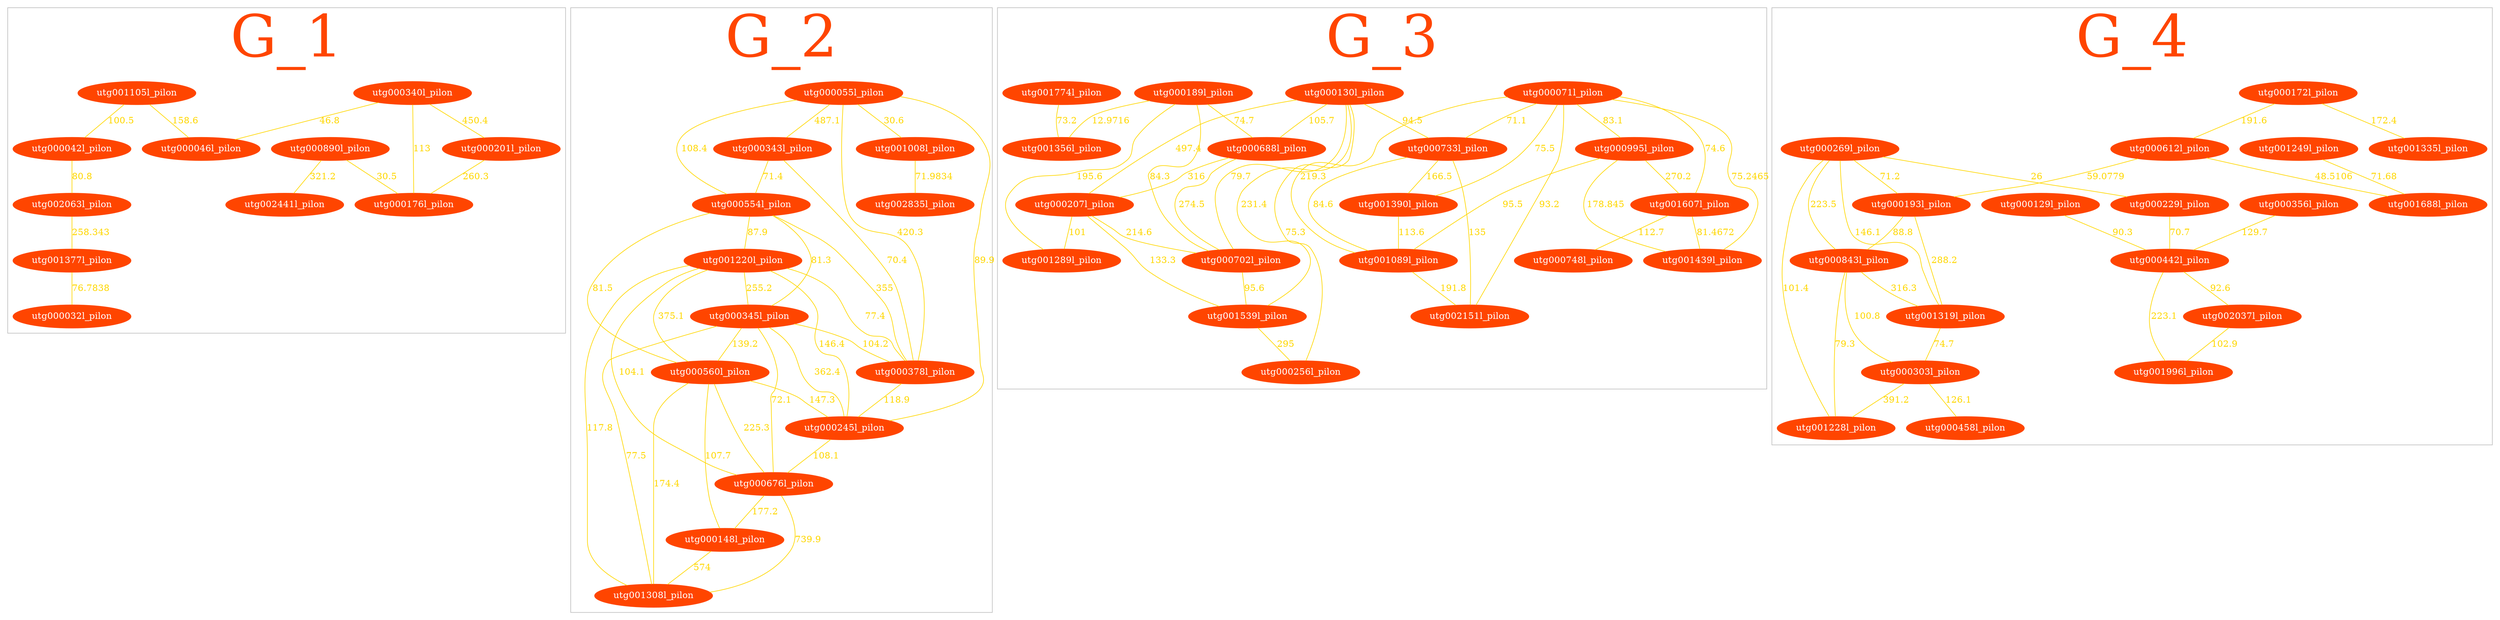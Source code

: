 /* Here are the merged subclusters of contigs */
graph	Graph_1 {
	subgraph cluster_0 {
	/* merged with subclusters: 6, 8 */
	utg000042l_pilon -- utg002063l_pilon [color=gold, fontcolor=gold, penwidth=1, label=80.8]; /* cluster 0 */
	utg000176l_pilon -- utg000340l_pilon [color=gold, fontcolor=gold, penwidth=1, label=113]; /* cluster 0 */
	utg000201l_pilon -- utg000176l_pilon [color=gold, fontcolor=gold, penwidth=1, label=260.3]; /* cluster 0 */
	utg000340l_pilon -- utg000046l_pilon [color=gold, fontcolor=gold, penwidth=1, label=46.8]; /* cluster 0 */
	utg000340l_pilon -- utg000201l_pilon [color=gold, fontcolor=gold, penwidth=1, label=450.4]; /* cluster 0 */
	utg000890l_pilon -- utg000176l_pilon [color=gold, fontcolor=gold, penwidth=1, label=30.5]; /* cluster 0 */
	utg000890l_pilon -- utg002441l_pilon [color=gold, fontcolor=gold, penwidth=1, label=321.2]; /* cluster 0 */
	utg001105l_pilon -- utg000042l_pilon [color=gold, fontcolor=gold, penwidth=1, label=100.5]; /* cluster 0 */
	utg001105l_pilon -- utg000046l_pilon [color=gold, fontcolor=gold, penwidth=1, label=158.6]; /* cluster 0 */
	utg001377l_pilon -- utg000032l_pilon [color=gold, fontcolor=gold, penwidth=1, label=76.7838]; /* cluster 0 */
	utg002063l_pilon -- utg001377l_pilon [color=gold, fontcolor=gold, penwidth=1, label=258.343]; /* cluster 0 */
	utg000032l_pilon [color=orangered, style=filled, fillcolor=orangered, fontcolor=white]; /* 2 */
	utg000042l_pilon [color=orangered, style=filled, fillcolor=orangered, fontcolor=white]; /* 2 */
	utg000046l_pilon [color=orangered, style=filled, fillcolor=orangered, fontcolor=white]; /* 2 */
	utg000176l_pilon [color=orangered, style=filled, fillcolor=orangered, fontcolor=white]; /* 1 */
	utg000201l_pilon [color=orangered, style=filled, fillcolor=orangered, fontcolor=white]; /* 1 */
	utg000340l_pilon [color=orangered, style=filled, fillcolor=orangered, fontcolor=white]; /* 1 */
	utg000890l_pilon [color=orangered, style=filled, fillcolor=orangered, fontcolor=white]; /* 0 */
	utg001105l_pilon [color=orangered, style=filled, fillcolor=orangered, fontcolor=white]; /* 2 */
	utg001377l_pilon [color=orangered, style=filled, fillcolor=orangered, fontcolor=white]; /* 2 */
	utg002063l_pilon [color=orangered, style=filled, fillcolor=orangered, fontcolor=white]; /* 2 */
	utg002441l_pilon [color=orangered, style=filled, fillcolor=orangered, fontcolor=white]; /* 0 */
	label="G_1";
	fontsize=90;
	fontcolor=orangered;
	color=gray;
	/* 11 contigs with total size of 19983379 bp */
	}
	subgraph cluster_1 {
	/* merged with subclusters: 9 */
	utg000055l_pilon -- utg000343l_pilon [color=gold, fontcolor=gold, penwidth=1, label=487.1]; /* cluster 1 */
	utg000055l_pilon -- utg000378l_pilon [color=gold, fontcolor=gold, penwidth=1, label=420.3]; /* cluster 1 */
	utg000055l_pilon -- utg001008l_pilon [color=gold, fontcolor=gold, penwidth=1, label=30.6]; /* cluster 1 */
	utg000148l_pilon -- utg001308l_pilon [color=gold, fontcolor=gold, penwidth=1, label=574]; /* cluster 1 */
	utg000245l_pilon -- utg000055l_pilon [color=gold, fontcolor=gold, penwidth=1, label=89.9]; /* cluster 1 */
	utg000245l_pilon -- utg000345l_pilon [color=gold, fontcolor=gold, penwidth=1, label=362.4]; /* cluster 1 */
	utg000245l_pilon -- utg000676l_pilon [color=gold, fontcolor=gold, penwidth=1, label=108.1]; /* cluster 1 */
	utg000245l_pilon -- utg001220l_pilon [color=gold, fontcolor=gold, penwidth=1, label=146.4]; /* cluster 1 */
	utg000343l_pilon -- utg000554l_pilon [color=gold, fontcolor=gold, penwidth=1, label=71.4]; /* cluster 1 */
	utg000345l_pilon -- utg000378l_pilon [color=gold, fontcolor=gold, penwidth=1, label=104.2]; /* cluster 1 */
	utg000345l_pilon -- utg000554l_pilon [color=gold, fontcolor=gold, penwidth=1, label=81.3]; /* cluster 1 */
	utg000345l_pilon -- utg000560l_pilon [color=gold, fontcolor=gold, penwidth=1, label=139.2]; /* cluster 1 */
	utg000345l_pilon -- utg000676l_pilon [color=gold, fontcolor=gold, penwidth=1, label=72.1]; /* cluster 1 */
	utg000378l_pilon -- utg000245l_pilon [color=gold, fontcolor=gold, penwidth=1, label=118.9]; /* cluster 1 */
	utg000378l_pilon -- utg000343l_pilon [color=gold, fontcolor=gold, penwidth=1, label=70.4]; /* cluster 1 */
	utg000378l_pilon -- utg001220l_pilon [color=gold, fontcolor=gold, penwidth=1, label=77.4]; /* cluster 1 */
	utg000554l_pilon -- utg000055l_pilon [color=gold, fontcolor=gold, penwidth=1, label=108.4]; /* cluster 1 */
	utg000554l_pilon -- utg000378l_pilon [color=gold, fontcolor=gold, penwidth=1, label=355]; /* cluster 1 */
	utg000554l_pilon -- utg001220l_pilon [color=gold, fontcolor=gold, penwidth=1, label=87.9]; /* cluster 1 */
	utg000560l_pilon -- utg000148l_pilon [color=gold, fontcolor=gold, penwidth=1, label=107.7]; /* cluster 1 */
	utg000560l_pilon -- utg000245l_pilon [color=gold, fontcolor=gold, penwidth=1, label=147.3]; /* cluster 1 */
	utg000560l_pilon -- utg000554l_pilon [color=gold, fontcolor=gold, penwidth=1, label=81.5]; /* cluster 1 */
	utg000560l_pilon -- utg000676l_pilon [color=gold, fontcolor=gold, penwidth=1, label=225.3]; /* cluster 1 */
	utg000560l_pilon -- utg001220l_pilon [color=gold, fontcolor=gold, penwidth=1, label=375.1]; /* cluster 1 */
	utg000560l_pilon -- utg001308l_pilon [color=gold, fontcolor=gold, penwidth=1, label=174.4]; /* cluster 1 */
	utg000676l_pilon -- utg000148l_pilon [color=gold, fontcolor=gold, penwidth=1, label=177.2]; /* cluster 1 */
	utg001008l_pilon -- utg002835l_pilon [color=gold, fontcolor=gold, penwidth=1, label=71.9834]; /* cluster 1 */
	utg001220l_pilon -- utg000345l_pilon [color=gold, fontcolor=gold, penwidth=1, label=255.2]; /* cluster 1 */
	utg001220l_pilon -- utg000676l_pilon [color=gold, fontcolor=gold, penwidth=1, label=104.1]; /* cluster 1 */
	utg001308l_pilon -- utg000345l_pilon [color=gold, fontcolor=gold, penwidth=1, label=77.5]; /* cluster 1 */
	utg001308l_pilon -- utg000676l_pilon [color=gold, fontcolor=gold, penwidth=1, label=739.9]; /* cluster 1 */
	utg001308l_pilon -- utg001220l_pilon [color=gold, fontcolor=gold, penwidth=1, label=117.8]; /* cluster 1 */
	utg000055l_pilon [color=orangered, style=filled, fillcolor=orangered, fontcolor=white]; /* 2 */
	utg000148l_pilon [color=orangered, style=filled, fillcolor=orangered, fontcolor=white]; /* 1 */
	utg000245l_pilon [color=orangered, style=filled, fillcolor=orangered, fontcolor=white]; /* 1 */
	utg000343l_pilon [color=orangered, style=filled, fillcolor=orangered, fontcolor=white]; /* 2 */
	utg000345l_pilon [color=orangered, style=filled, fillcolor=orangered, fontcolor=white]; /* 1 */
	utg000378l_pilon [color=orangered, style=filled, fillcolor=orangered, fontcolor=white]; /* 2 */
	utg000554l_pilon [color=orangered, style=filled, fillcolor=orangered, fontcolor=white]; /* 2 */
	utg000560l_pilon [color=orangered, style=filled, fillcolor=orangered, fontcolor=white]; /* 1 */
	utg000676l_pilon [color=orangered, style=filled, fillcolor=orangered, fontcolor=white]; /* 1 */
	utg001008l_pilon [color=orangered, style=filled, fillcolor=orangered, fontcolor=white]; /* 3 */
	utg001220l_pilon [color=orangered, style=filled, fillcolor=orangered, fontcolor=white]; /* 1 */
	utg001308l_pilon [color=orangered, style=filled, fillcolor=orangered, fontcolor=white]; /* 1 */
	utg002835l_pilon [color=orangered, style=filled, fillcolor=orangered, fontcolor=white]; /* 3 */
	label="G_2";
	fontsize=90;
	fontcolor=orangered;
	color=gray;
	/* 13 contigs with total size of 38889967 bp */
	}
	subgraph cluster_2 {
	/* merged with subclusters: 4, 11 */
	utg000071l_pilon -- utg000733l_pilon [color=gold, fontcolor=gold, penwidth=1, label=71.1]; /* cluster 2 */
	utg000071l_pilon -- utg000995l_pilon [color=gold, fontcolor=gold, penwidth=1, label=83.1]; /* cluster 2 */
	utg000071l_pilon -- utg001390l_pilon [color=gold, fontcolor=gold, penwidth=1, label=75.5]; /* cluster 2 */
	utg000071l_pilon -- utg001439l_pilon [color=gold, fontcolor=gold, penwidth=1, label=75.2465]; /* cluster 2 */
	utg000071l_pilon -- utg002151l_pilon [color=gold, fontcolor=gold, penwidth=1, label=93.2]; /* cluster 2 */
	utg000130l_pilon -- utg000688l_pilon [color=gold, fontcolor=gold, penwidth=1, label=105.7]; /* cluster 2 */
	utg000130l_pilon -- utg000733l_pilon [color=gold, fontcolor=gold, penwidth=1, label=94.5]; /* cluster 2 */
	utg000130l_pilon -- utg001539l_pilon [color=gold, fontcolor=gold, penwidth=1, label=231.4]; /* cluster 2 */
	utg000189l_pilon -- utg000688l_pilon [color=gold, fontcolor=gold, penwidth=1, label=74.7]; /* cluster 2 */
	utg000189l_pilon -- utg000702l_pilon [color=gold, fontcolor=gold, penwidth=1, label=84.3]; /* cluster 2 */
	utg000189l_pilon -- utg001289l_pilon [color=gold, fontcolor=gold, penwidth=1, label=195.6]; /* cluster 2 */
	utg000189l_pilon -- utg001356l_pilon [color=gold, fontcolor=gold, penwidth=1, label=12.9716]; /* cluster 2 */
	utg000207l_pilon -- utg000130l_pilon [color=gold, fontcolor=gold, penwidth=1, label=497.4]; /* cluster 2 */
	utg000207l_pilon -- utg000702l_pilon [color=gold, fontcolor=gold, penwidth=1, label=214.6]; /* cluster 2 */
	utg000207l_pilon -- utg001289l_pilon [color=gold, fontcolor=gold, penwidth=1, label=101]; /* cluster 2 */
	utg000256l_pilon -- utg000130l_pilon [color=gold, fontcolor=gold, penwidth=1, label=75.3]; /* cluster 2 */
	utg000688l_pilon -- utg000207l_pilon [color=gold, fontcolor=gold, penwidth=1, label=316]; /* cluster 2 */
	utg000702l_pilon -- utg000130l_pilon [color=gold, fontcolor=gold, penwidth=1, label=79.7]; /* cluster 2 */
	utg000702l_pilon -- utg000688l_pilon [color=gold, fontcolor=gold, penwidth=1, label=274.5]; /* cluster 2 */
	utg000702l_pilon -- utg001539l_pilon [color=gold, fontcolor=gold, penwidth=1, label=95.6]; /* cluster 2 */
	utg000733l_pilon -- utg001089l_pilon [color=gold, fontcolor=gold, penwidth=1, label=84.6]; /* cluster 2 */
	utg000733l_pilon -- utg001390l_pilon [color=gold, fontcolor=gold, penwidth=1, label=166.5]; /* cluster 2 */
	utg000995l_pilon -- utg001089l_pilon [color=gold, fontcolor=gold, penwidth=1, label=95.5]; /* cluster 2 */
	utg000995l_pilon -- utg001439l_pilon [color=gold, fontcolor=gold, penwidth=1, label=178.845]; /* cluster 2 */
	utg000995l_pilon -- utg001607l_pilon [color=gold, fontcolor=gold, penwidth=1, label=270.2]; /* cluster 2 */
	utg001089l_pilon -- utg000071l_pilon [color=gold, fontcolor=gold, penwidth=1, label=219.3]; /* cluster 2 */
	utg001089l_pilon -- utg002151l_pilon [color=gold, fontcolor=gold, penwidth=1, label=191.8]; /* cluster 2 */
	utg001390l_pilon -- utg001089l_pilon [color=gold, fontcolor=gold, penwidth=1, label=113.6]; /* cluster 2 */
	utg001539l_pilon -- utg000207l_pilon [color=gold, fontcolor=gold, penwidth=1, label=133.3]; /* cluster 2 */
	utg001539l_pilon -- utg000256l_pilon [color=gold, fontcolor=gold, penwidth=1, label=295]; /* cluster 2 */
	utg001607l_pilon -- utg000071l_pilon [color=gold, fontcolor=gold, penwidth=1, label=74.6]; /* cluster 2 */
	utg001607l_pilon -- utg000748l_pilon [color=gold, fontcolor=gold, penwidth=1, label=112.7]; /* cluster 2 */
	utg001607l_pilon -- utg001439l_pilon [color=gold, fontcolor=gold, penwidth=1, label=81.4672]; /* cluster 2 */
	utg001774l_pilon -- utg001356l_pilon [color=gold, fontcolor=gold, penwidth=1, label=73.2]; /* cluster 2 */
	utg002151l_pilon -- utg000733l_pilon [color=gold, fontcolor=gold, penwidth=1, label=135]; /* cluster 2 */
	utg000071l_pilon [color=orangered, style=filled, fillcolor=orangered, fontcolor=white]; /* 2 */
	utg000130l_pilon [color=orangered, style=filled, fillcolor=orangered, fontcolor=white]; /* 2 */
	utg000189l_pilon [color=orangered, style=filled, fillcolor=orangered, fontcolor=white]; /* 1 */
	utg000207l_pilon [color=orangered, style=filled, fillcolor=orangered, fontcolor=white]; /* 2 */
	utg000256l_pilon [color=orangered, style=filled, fillcolor=orangered, fontcolor=white]; /* 2 */
	utg000688l_pilon [color=orangered, style=filled, fillcolor=orangered, fontcolor=white]; /* 1 */
	utg000702l_pilon [color=orangered, style=filled, fillcolor=orangered, fontcolor=white]; /* 1 */
	utg000733l_pilon [color=orangered, style=filled, fillcolor=orangered, fontcolor=white]; /* 2 */
	utg000748l_pilon [color=orangered, style=filled, fillcolor=orangered, fontcolor=white]; /* 2 */
	utg000995l_pilon [color=orangered, style=filled, fillcolor=orangered, fontcolor=white]; /* 2 */
	utg001089l_pilon [color=orangered, style=filled, fillcolor=orangered, fontcolor=white]; /* 2 */
	utg001289l_pilon [color=orangered, style=filled, fillcolor=orangered, fontcolor=white]; /* 1 */
	utg001356l_pilon [color=orangered, style=filled, fillcolor=orangered, fontcolor=white]; /* 0 */
	utg001390l_pilon [color=orangered, style=filled, fillcolor=orangered, fontcolor=white]; /* 2 */
	utg001439l_pilon [color=orangered, style=filled, fillcolor=orangered, fontcolor=white]; /* 2 */
	utg001539l_pilon [color=orangered, style=filled, fillcolor=orangered, fontcolor=white]; /* 2 */
	utg001607l_pilon [color=orangered, style=filled, fillcolor=orangered, fontcolor=white]; /* 2 */
	utg001774l_pilon [color=orangered, style=filled, fillcolor=orangered, fontcolor=white]; /* 0 */
	utg002151l_pilon [color=orangered, style=filled, fillcolor=orangered, fontcolor=white]; /* 2 */
	label="G_3";
	fontsize=90;
	fontcolor=orangered;
	color=gray;
	/* 19 contigs with total size of 35182865 bp */
	}
	subgraph cluster_3 {
	/* merged with subclusters: 7, 10, 5 */
	utg000129l_pilon -- utg000442l_pilon [color=gold, fontcolor=gold, penwidth=1, label=90.3]; /* cluster 3 */
	utg000172l_pilon -- utg000612l_pilon [color=gold, fontcolor=gold, penwidth=1, label=191.6]; /* cluster 3 */
	utg000172l_pilon -- utg001335l_pilon [color=gold, fontcolor=gold, penwidth=1, label=172.4]; /* cluster 3 */
	utg000193l_pilon -- utg000843l_pilon [color=gold, fontcolor=gold, penwidth=1, label=88.8]; /* cluster 3 */
	utg000229l_pilon -- utg000442l_pilon [color=gold, fontcolor=gold, penwidth=1, label=70.7]; /* cluster 3 */
	utg000269l_pilon -- utg000193l_pilon [color=gold, fontcolor=gold, penwidth=1, label=71.2]; /* cluster 3 */
	utg000269l_pilon -- utg000229l_pilon [color=gold, fontcolor=gold, penwidth=1, label=26]; /* cluster 3 */
	utg000269l_pilon -- utg000843l_pilon [color=gold, fontcolor=gold, penwidth=1, label=223.5]; /* cluster 3 */
	utg000269l_pilon -- utg001228l_pilon [color=gold, fontcolor=gold, penwidth=1, label=101.4]; /* cluster 3 */
	utg000303l_pilon -- utg000458l_pilon [color=gold, fontcolor=gold, penwidth=1, label=126.1]; /* cluster 3 */
	utg000303l_pilon -- utg000843l_pilon [color=gold, fontcolor=gold, penwidth=1, label=100.8]; /* cluster 3 */
	utg000303l_pilon -- utg001228l_pilon [color=gold, fontcolor=gold, penwidth=1, label=391.2]; /* cluster 3 */
	utg000356l_pilon -- utg000442l_pilon [color=gold, fontcolor=gold, penwidth=1, label=129.7]; /* cluster 3 */
	utg000442l_pilon -- utg002037l_pilon [color=gold, fontcolor=gold, penwidth=1, label=92.6]; /* cluster 3 */
	utg000612l_pilon -- utg000193l_pilon [color=gold, fontcolor=gold, penwidth=1, label=59.0779]; /* cluster 3 */
	utg000612l_pilon -- utg001688l_pilon [color=gold, fontcolor=gold, penwidth=1, label=48.5106]; /* cluster 3 */
	utg000843l_pilon -- utg001319l_pilon [color=gold, fontcolor=gold, penwidth=1, label=316.3]; /* cluster 3 */
	utg001228l_pilon -- utg000843l_pilon [color=gold, fontcolor=gold, penwidth=1, label=79.3]; /* cluster 3 */
	utg001249l_pilon -- utg001688l_pilon [color=gold, fontcolor=gold, penwidth=1, label=71.68]; /* cluster 3 */
	utg001319l_pilon -- utg000193l_pilon [color=gold, fontcolor=gold, penwidth=1, label=288.2]; /* cluster 3 */
	utg001319l_pilon -- utg000269l_pilon [color=gold, fontcolor=gold, penwidth=1, label=146.1]; /* cluster 3 */
	utg001319l_pilon -- utg000303l_pilon [color=gold, fontcolor=gold, penwidth=1, label=74.7]; /* cluster 3 */
	utg001996l_pilon -- utg000442l_pilon [color=gold, fontcolor=gold, penwidth=1, label=223.1]; /* cluster 3 */
	utg002037l_pilon -- utg001996l_pilon [color=gold, fontcolor=gold, penwidth=1, label=102.9]; /* cluster 3 */
	utg000129l_pilon [color=orangered, style=filled, fillcolor=orangered, fontcolor=white]; /* 0 */
	utg000172l_pilon [color=orangered, style=filled, fillcolor=orangered, fontcolor=white]; /* 2 */
	utg000193l_pilon [color=orangered, style=filled, fillcolor=orangered, fontcolor=white]; /* 2 */
	utg000229l_pilon [color=orangered, style=filled, fillcolor=orangered, fontcolor=white]; /* 0 */
	utg000269l_pilon [color=orangered, style=filled, fillcolor=orangered, fontcolor=white]; /* 2 */
	utg000303l_pilon [color=orangered, style=filled, fillcolor=orangered, fontcolor=white]; /* 1 */
	utg000356l_pilon [color=orangered, style=filled, fillcolor=orangered, fontcolor=white]; /* 0 */
	utg000442l_pilon [color=orangered, style=filled, fillcolor=orangered, fontcolor=white]; /* 0 */
	utg000458l_pilon [color=orangered, style=filled, fillcolor=orangered, fontcolor=white]; /* 1 */
	utg000612l_pilon [color=orangered, style=filled, fillcolor=orangered, fontcolor=white]; /* 2 */
	utg000843l_pilon [color=orangered, style=filled, fillcolor=orangered, fontcolor=white]; /* 2 */
	utg001228l_pilon [color=orangered, style=filled, fillcolor=orangered, fontcolor=white]; /* 1 */
	utg001249l_pilon [color=orangered, style=filled, fillcolor=orangered, fontcolor=white]; /* 3 */
	utg001319l_pilon [color=orangered, style=filled, fillcolor=orangered, fontcolor=white]; /* 2 */
	utg001335l_pilon [color=orangered, style=filled, fillcolor=orangered, fontcolor=white]; /* 2 */
	utg001688l_pilon [color=orangered, style=filled, fillcolor=orangered, fontcolor=white]; /* 2 */
	utg001996l_pilon [color=orangered, style=filled, fillcolor=orangered, fontcolor=white]; /* 0 */
	utg002037l_pilon [color=orangered, style=filled, fillcolor=orangered, fontcolor=white]; /* 0 */
	label="G_4";
	fontsize=90;
	fontcolor=orangered;
	color=gray;
	/* 18 contigs with total size of 38193914 bp */
	}
}

